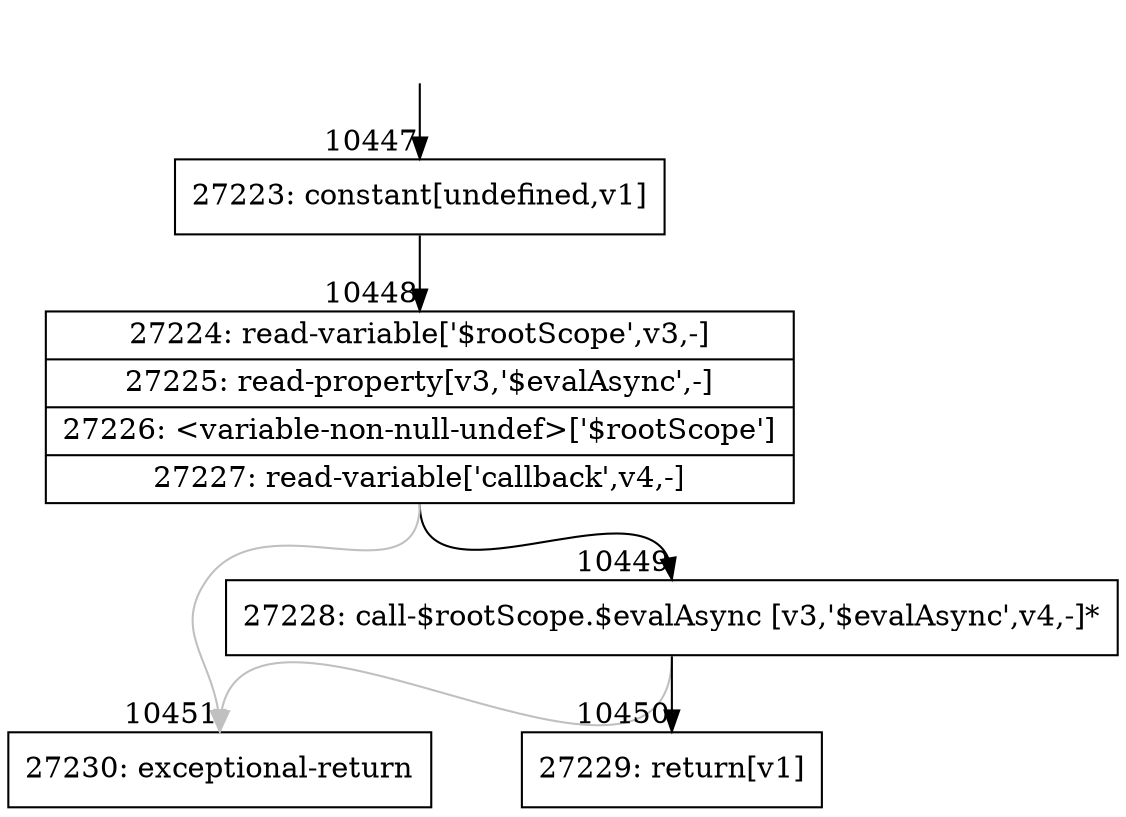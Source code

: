 digraph {
rankdir="TD"
BB_entry793[shape=none,label=""];
BB_entry793 -> BB10447 [tailport=s, headport=n, headlabel="    10447"]
BB10447 [shape=record label="{27223: constant[undefined,v1]}" ] 
BB10447 -> BB10448 [tailport=s, headport=n, headlabel="      10448"]
BB10448 [shape=record label="{27224: read-variable['$rootScope',v3,-]|27225: read-property[v3,'$evalAsync',-]|27226: \<variable-non-null-undef\>['$rootScope']|27227: read-variable['callback',v4,-]}" ] 
BB10448 -> BB10449 [tailport=s, headport=n, headlabel="      10449"]
BB10448 -> BB10451 [tailport=s, headport=n, color=gray, headlabel="      10451"]
BB10449 [shape=record label="{27228: call-$rootScope.$evalAsync [v3,'$evalAsync',v4,-]*}" ] 
BB10449 -> BB10450 [tailport=s, headport=n, headlabel="      10450"]
BB10449 -> BB10451 [tailport=s, headport=n, color=gray]
BB10450 [shape=record label="{27229: return[v1]}" ] 
BB10451 [shape=record label="{27230: exceptional-return}" ] 
//#$~ 14473
}
